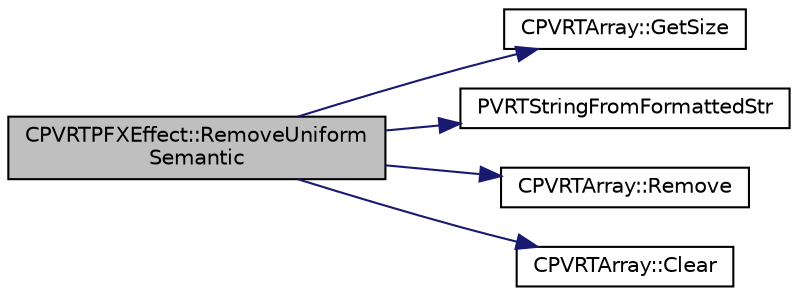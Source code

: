 digraph "CPVRTPFXEffect::RemoveUniformSemantic"
{
  edge [fontname="Helvetica",fontsize="10",labelfontname="Helvetica",labelfontsize="10"];
  node [fontname="Helvetica",fontsize="10",shape=record];
  rankdir="LR";
  Node1 [label="CPVRTPFXEffect::RemoveUniform\lSemantic",height=0.2,width=0.4,color="black", fillcolor="grey75", style="filled", fontcolor="black"];
  Node1 -> Node2 [color="midnightblue",fontsize="10",style="solid",fontname="Helvetica"];
  Node2 [label="CPVRTArray::GetSize",height=0.2,width=0.4,color="black", fillcolor="white", style="filled",URL="$class_c_p_v_r_t_array.html#a7f441650618876cd84adaad282a83ac1",tooltip="Gives current size of array/number of elements. "];
  Node1 -> Node3 [color="midnightblue",fontsize="10",style="solid",fontname="Helvetica"];
  Node3 [label="PVRTStringFromFormattedStr",height=0.2,width=0.4,color="black", fillcolor="white", style="filled",URL="$_p_v_r_t_string_8h.html#ac71767fc5f1a47c1a4c4b312cac29488"];
  Node1 -> Node4 [color="midnightblue",fontsize="10",style="solid",fontname="Helvetica"];
  Node4 [label="CPVRTArray::Remove",height=0.2,width=0.4,color="black", fillcolor="white", style="filled",URL="$class_c_p_v_r_t_array.html#a152331cd27411d227f7dfaa995ffed01",tooltip="Removes an element from the array. "];
  Node1 -> Node5 [color="midnightblue",fontsize="10",style="solid",fontname="Helvetica"];
  Node5 [label="CPVRTArray::Clear",height=0.2,width=0.4,color="black", fillcolor="white", style="filled",URL="$class_c_p_v_r_t_array.html#ad1e3c37b05d484c9e5598899d6611440",tooltip="Clears the array. "];
}
